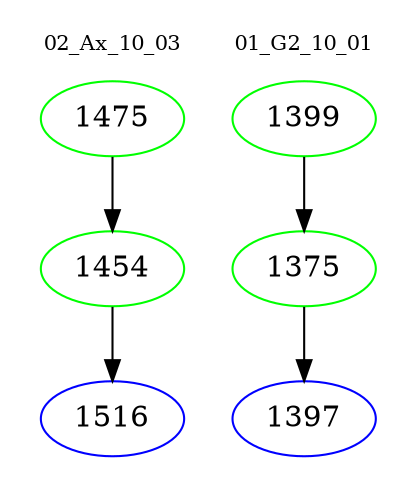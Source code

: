digraph{
subgraph cluster_0 {
color = white
label = "02_Ax_10_03";
fontsize=10;
T0_1475 [label="1475", color="green"]
T0_1475 -> T0_1454 [color="black"]
T0_1454 [label="1454", color="green"]
T0_1454 -> T0_1516 [color="black"]
T0_1516 [label="1516", color="blue"]
}
subgraph cluster_1 {
color = white
label = "01_G2_10_01";
fontsize=10;
T1_1399 [label="1399", color="green"]
T1_1399 -> T1_1375 [color="black"]
T1_1375 [label="1375", color="green"]
T1_1375 -> T1_1397 [color="black"]
T1_1397 [label="1397", color="blue"]
}
}
